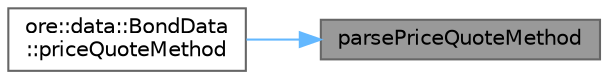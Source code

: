 digraph "parsePriceQuoteMethod"
{
 // INTERACTIVE_SVG=YES
 // LATEX_PDF_SIZE
  bgcolor="transparent";
  edge [fontname=Helvetica,fontsize=10,labelfontname=Helvetica,labelfontsize=10];
  node [fontname=Helvetica,fontsize=10,shape=box,height=0.2,width=0.4];
  rankdir="RL";
  Node1 [label="parsePriceQuoteMethod",height=0.2,width=0.4,color="gray40", fillcolor="grey60", style="filled", fontcolor="black",tooltip=" "];
  Node1 -> Node2 [dir="back",color="steelblue1",style="solid"];
  Node2 [label="ore::data::BondData\l::priceQuoteMethod",height=0.2,width=0.4,color="grey40", fillcolor="white", style="filled",URL="$classore_1_1data_1_1_bond_data.html#af4f43af68d0127e2a76cb916b631ec64",tooltip=" "];
}
